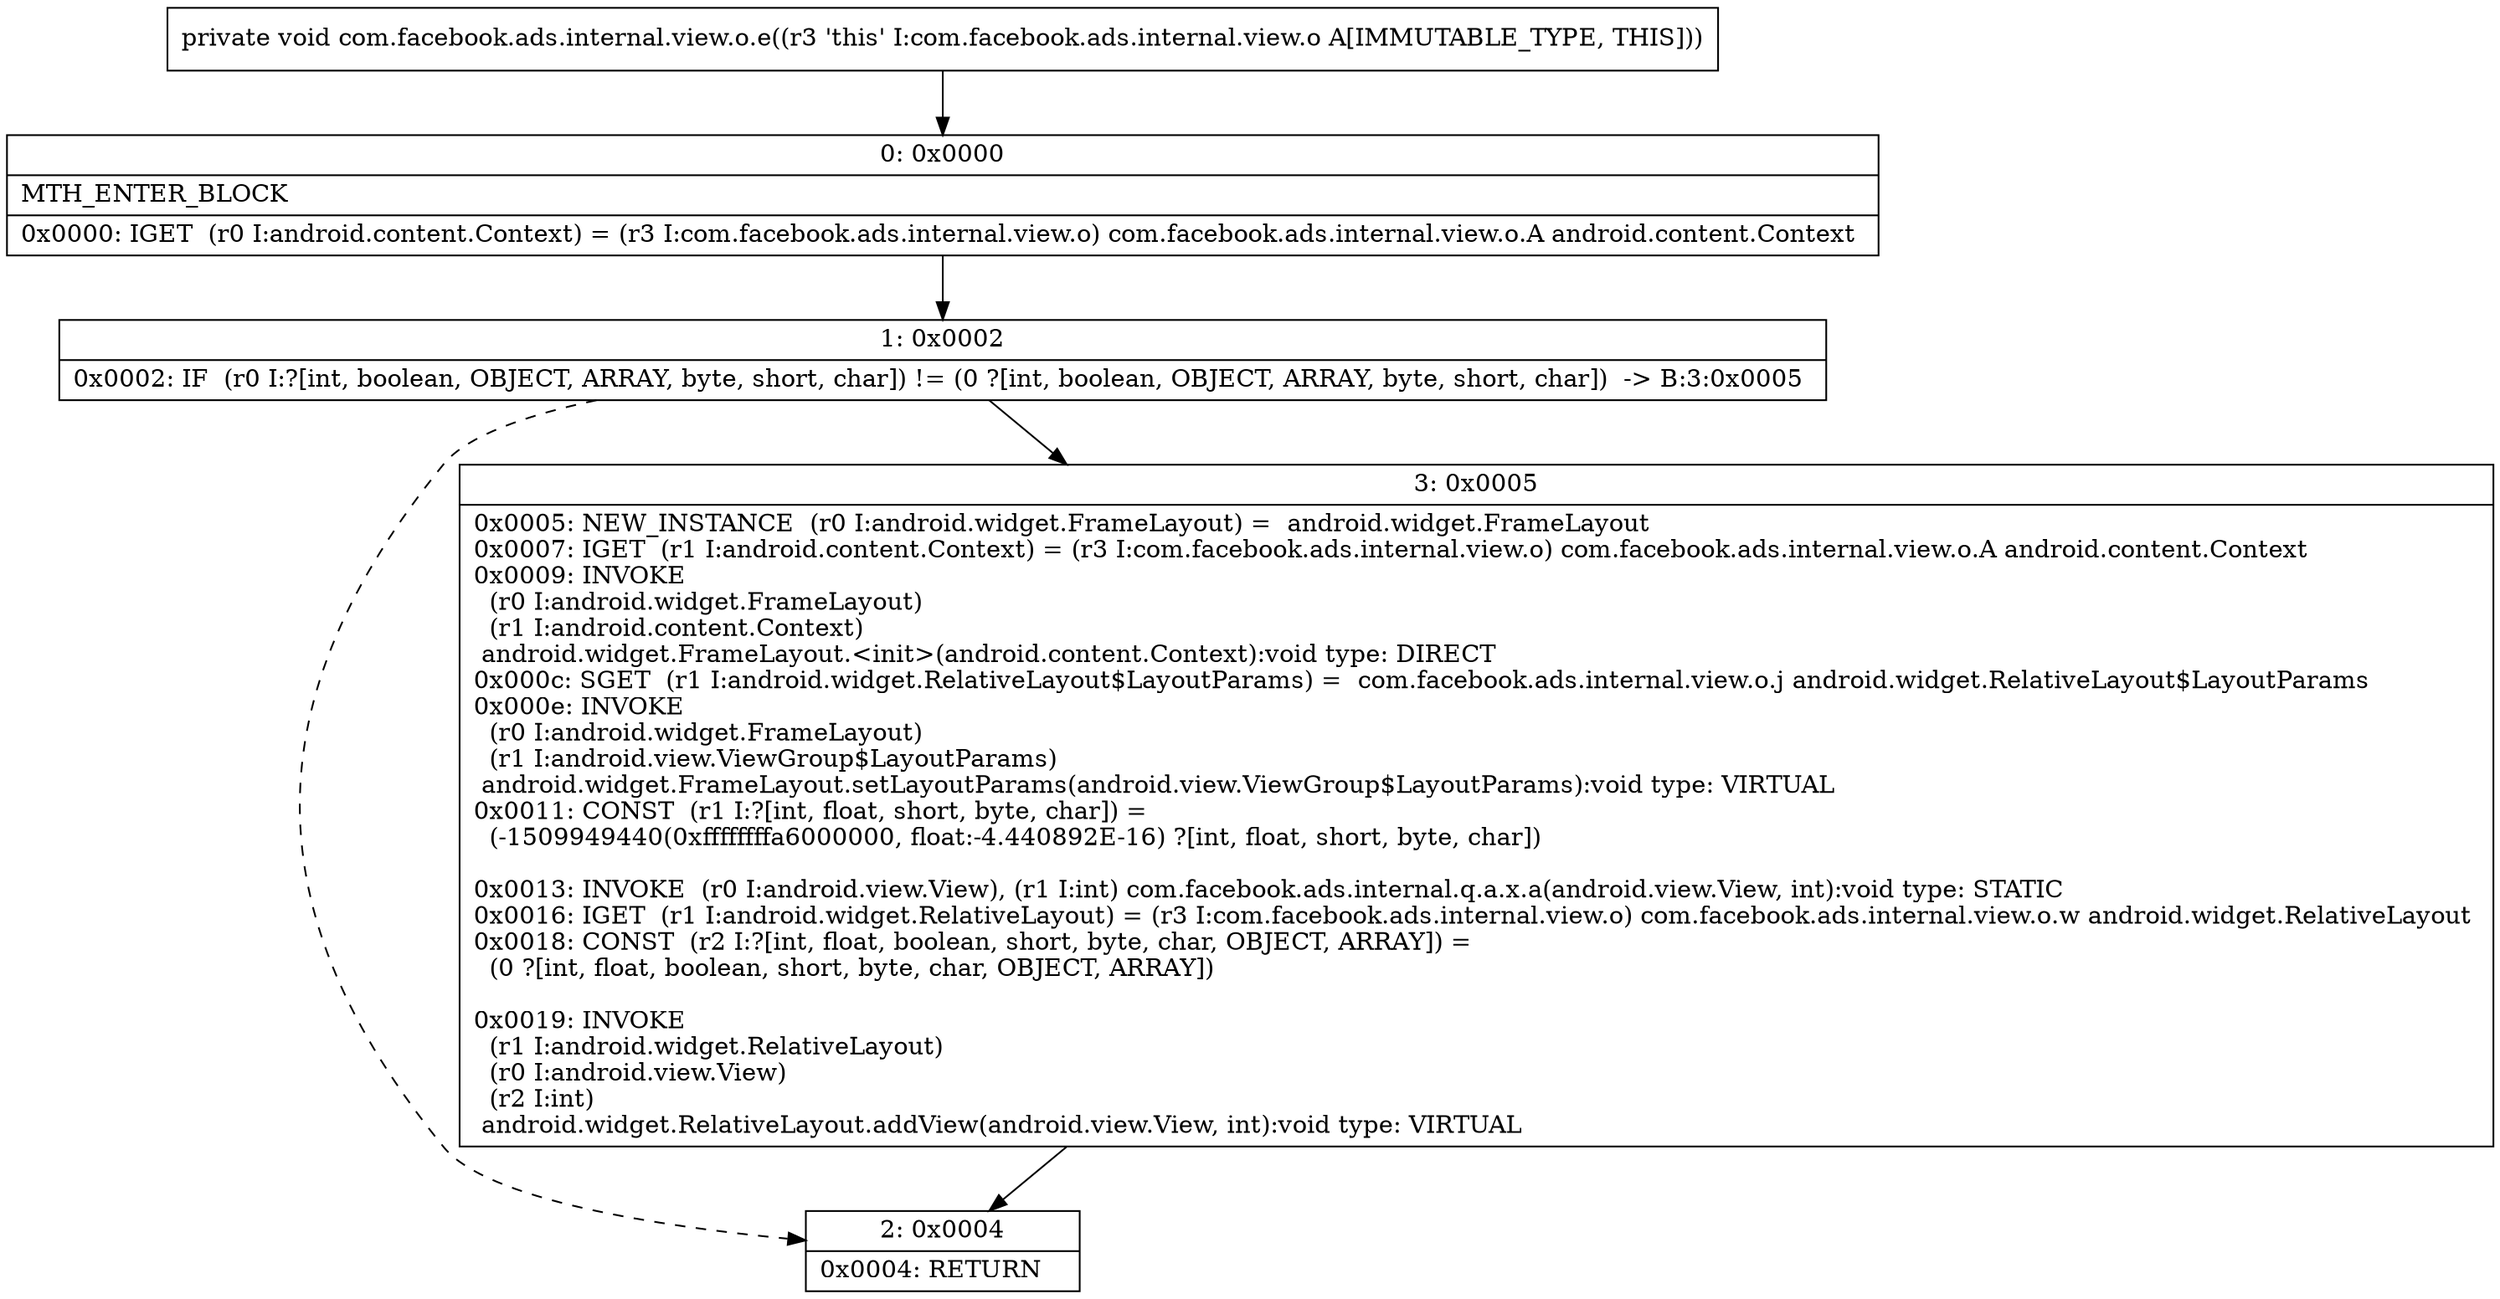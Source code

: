 digraph "CFG forcom.facebook.ads.internal.view.o.e()V" {
Node_0 [shape=record,label="{0\:\ 0x0000|MTH_ENTER_BLOCK\l|0x0000: IGET  (r0 I:android.content.Context) = (r3 I:com.facebook.ads.internal.view.o) com.facebook.ads.internal.view.o.A android.content.Context \l}"];
Node_1 [shape=record,label="{1\:\ 0x0002|0x0002: IF  (r0 I:?[int, boolean, OBJECT, ARRAY, byte, short, char]) != (0 ?[int, boolean, OBJECT, ARRAY, byte, short, char])  \-\> B:3:0x0005 \l}"];
Node_2 [shape=record,label="{2\:\ 0x0004|0x0004: RETURN   \l}"];
Node_3 [shape=record,label="{3\:\ 0x0005|0x0005: NEW_INSTANCE  (r0 I:android.widget.FrameLayout) =  android.widget.FrameLayout \l0x0007: IGET  (r1 I:android.content.Context) = (r3 I:com.facebook.ads.internal.view.o) com.facebook.ads.internal.view.o.A android.content.Context \l0x0009: INVOKE  \l  (r0 I:android.widget.FrameLayout)\l  (r1 I:android.content.Context)\l android.widget.FrameLayout.\<init\>(android.content.Context):void type: DIRECT \l0x000c: SGET  (r1 I:android.widget.RelativeLayout$LayoutParams) =  com.facebook.ads.internal.view.o.j android.widget.RelativeLayout$LayoutParams \l0x000e: INVOKE  \l  (r0 I:android.widget.FrameLayout)\l  (r1 I:android.view.ViewGroup$LayoutParams)\l android.widget.FrameLayout.setLayoutParams(android.view.ViewGroup$LayoutParams):void type: VIRTUAL \l0x0011: CONST  (r1 I:?[int, float, short, byte, char]) = \l  (\-1509949440(0xffffffffa6000000, float:\-4.440892E\-16) ?[int, float, short, byte, char])\l \l0x0013: INVOKE  (r0 I:android.view.View), (r1 I:int) com.facebook.ads.internal.q.a.x.a(android.view.View, int):void type: STATIC \l0x0016: IGET  (r1 I:android.widget.RelativeLayout) = (r3 I:com.facebook.ads.internal.view.o) com.facebook.ads.internal.view.o.w android.widget.RelativeLayout \l0x0018: CONST  (r2 I:?[int, float, boolean, short, byte, char, OBJECT, ARRAY]) = \l  (0 ?[int, float, boolean, short, byte, char, OBJECT, ARRAY])\l \l0x0019: INVOKE  \l  (r1 I:android.widget.RelativeLayout)\l  (r0 I:android.view.View)\l  (r2 I:int)\l android.widget.RelativeLayout.addView(android.view.View, int):void type: VIRTUAL \l}"];
MethodNode[shape=record,label="{private void com.facebook.ads.internal.view.o.e((r3 'this' I:com.facebook.ads.internal.view.o A[IMMUTABLE_TYPE, THIS])) }"];
MethodNode -> Node_0;
Node_0 -> Node_1;
Node_1 -> Node_2[style=dashed];
Node_1 -> Node_3;
Node_3 -> Node_2;
}

